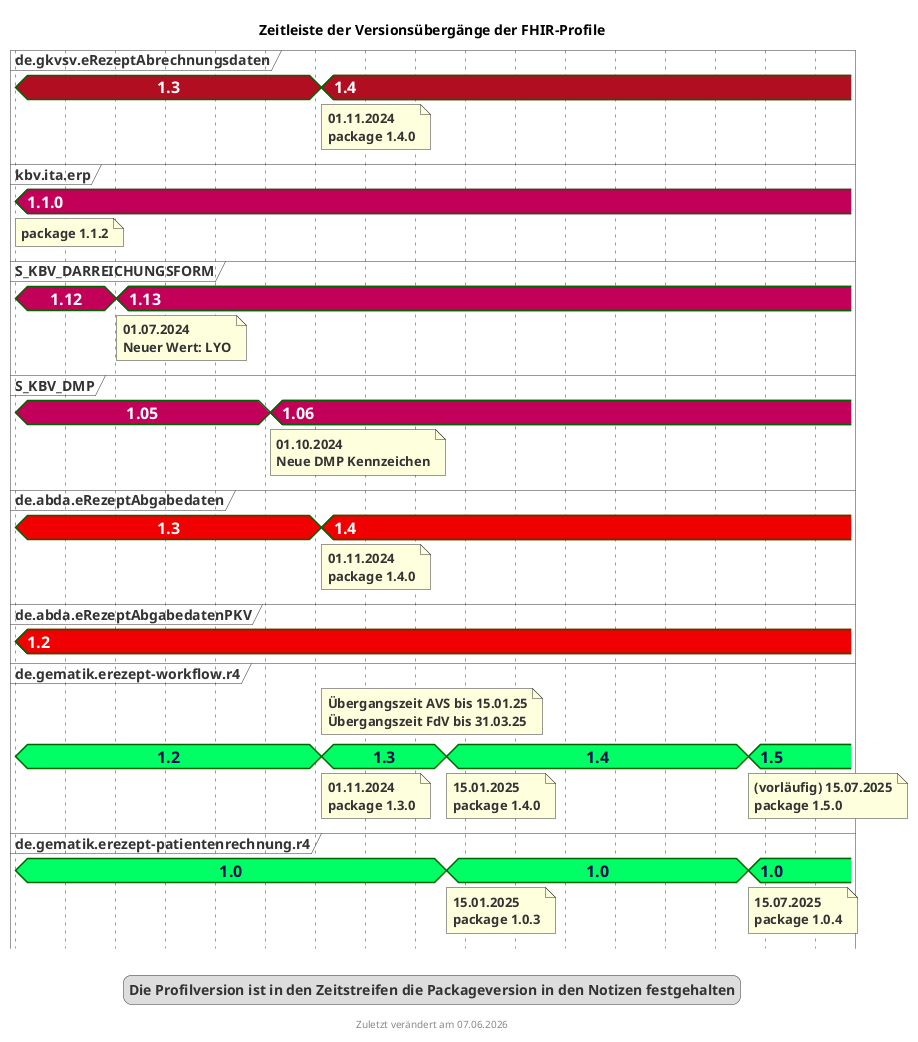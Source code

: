 @startuml fhir_version_timeline
<style>
timingDiagram {
  .kbvcolor {
    FontColor #ffffff
    Fontsize 16
    FontStyle bold
    Backgroundcolor #c30059
  }
  .gematikcolor {
    FontColor #000e52
    Fontsize 16
    FontStyle bold
    Backgroundcolor #00ff64
  }
  .davcolor {
    FontColor #ffffff
    Fontsize 16
    FontStyle bold
    BackgroundColor #f00000
  }
  .gkvcolor {
    FontColor #ffffff
    Fontsize 16
    FontStyle bold
    BackgroundColor #b10f21
  }
}
</style>
title Zeitleiste der Versionsübergänge der FHIR-Profile
footer Zuletzt verändert am %date("dd.MM.yyyy")


concise "de.gkvsv.eRezeptAbrechnungsdaten" as GKV <<gkvcolor>>
concise "kbv.ita.erp" as KBV <<kbvcolor>>
concise "S_KBV_DARREICHUNGSFORM" as DF <<kbvcolor>>
concise "S_KBV_DMP" as DMP <<kbvcolor>>
concise "de.abda.eRezeptAbgabedaten" as DAV <<davcolor>>
concise "de.abda.eRezeptAbgabedatenPKV" as PKV <<davcolor>>
concise "de.gematik.erezept-workflow.r4" as gematik <<gematikcolor>>
concise "de.gematik.erezept-patientenrechnung.r4" as gematikpkv <<gematikcolor>>


'30 days is scaled to 50 pixels
scale 2592000 as 50 pixels
hide time-axis

@2024/05/01
GKV is 1.3
KBV is 1.1.0
note bottom of KBV : package 1.1.2
DF is 1.12
DMP is 1.05
DAV is 1.3
gematik is 1.2
gematikpkv is 1.0
PKV is 1.2

@2024/07/01
DF is 1.13
note bottom of DF : 01.07.2024\nNeuer Wert: LYO

@2024/10/01
DMP is 1.06
note bottom of DMP : 01.10.2024\nNeue DMP Kennzeichen

@2024/11/01
GKV is 1.4
note bottom of GKV : 01.11.2024\npackage 1.4.0
DAV is 1.4
note bottom of DAV : 01.11.2024\npackage 1.4.0
gematik is 1.3
note top of gematik: Übergangszeit AVS bis 15.01.25\nÜbergangszeit FdV bis 31.03.25
note bottom of gematik : 01.11.2024\npackage 1.3.0

@2025/01/15
gematik is 1.4
note bottom of gematik : 15.01.2025\npackage 1.4.0
gematikpkv is 1.0
note bottom of gematikpkv : 15.01.2025\npackage 1.0.3


@2025/07/15
gematik is 1.5
note bottom of gematik : (vorläufig) 15.07.2025\npackage 1.5.0
gematikpkv is 1.0
note bottom of gematikpkv : 15.07.2025\npackage 1.0.4

@2025/08/15

legend
Die Profilversion ist in den Zeitstreifen die Packageversion in den Notizen festgehalten
end legend

@enduml